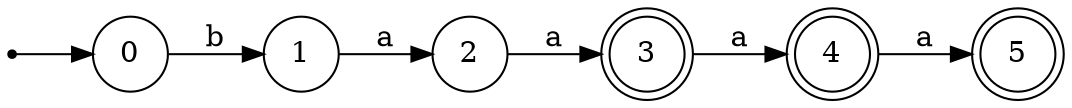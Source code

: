 digraph DFA {
  rankdir=LR;
  node [shape = doublecircle];
  3;
  4;
  5;
  node [shape = circle];
  start [shape=point];
  start -> 0;
  0 -> 1 [label="b"];
  1 -> 2 [label="a"];
  2 -> 3 [label="a"];
  3 -> 4 [label="a"];
  4 -> 5 [label="a"];
}

